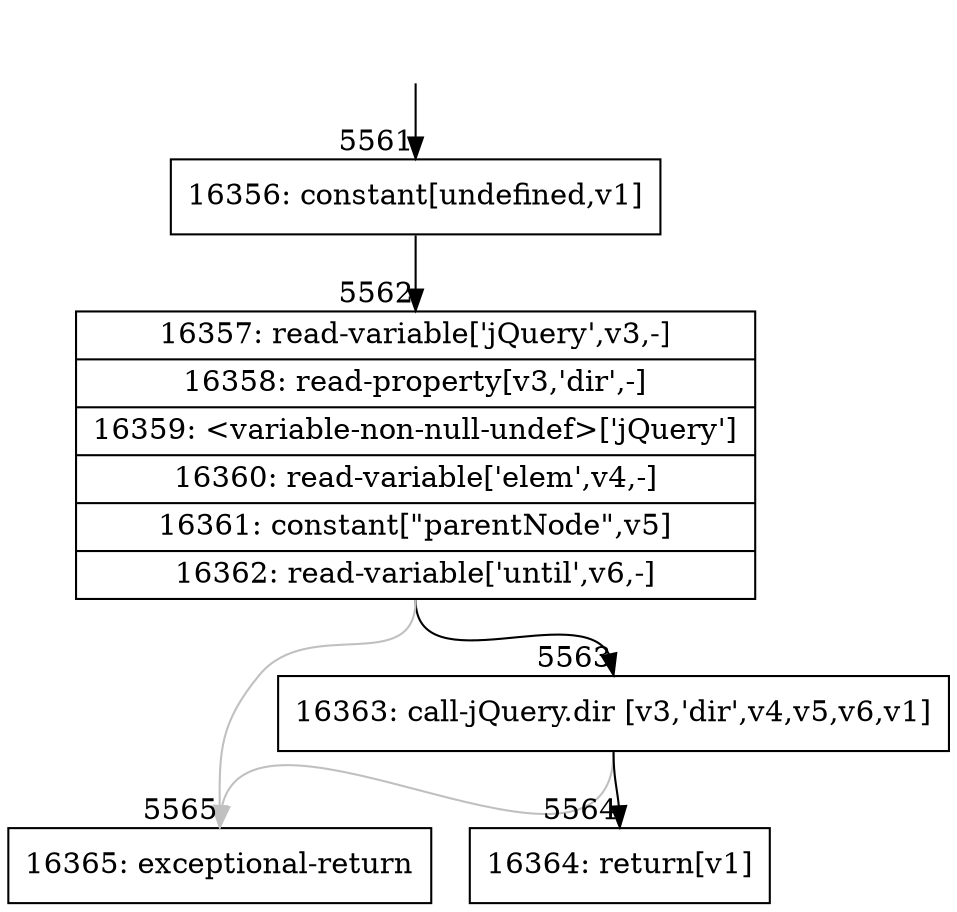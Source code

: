 digraph {
rankdir="TD"
BB_entry352[shape=none,label=""];
BB_entry352 -> BB5561 [tailport=s, headport=n, headlabel="    5561"]
BB5561 [shape=record label="{16356: constant[undefined,v1]}" ] 
BB5561 -> BB5562 [tailport=s, headport=n, headlabel="      5562"]
BB5562 [shape=record label="{16357: read-variable['jQuery',v3,-]|16358: read-property[v3,'dir',-]|16359: \<variable-non-null-undef\>['jQuery']|16360: read-variable['elem',v4,-]|16361: constant[\"parentNode\",v5]|16362: read-variable['until',v6,-]}" ] 
BB5562 -> BB5563 [tailport=s, headport=n, headlabel="      5563"]
BB5562 -> BB5565 [tailport=s, headport=n, color=gray, headlabel="      5565"]
BB5563 [shape=record label="{16363: call-jQuery.dir [v3,'dir',v4,v5,v6,v1]}" ] 
BB5563 -> BB5564 [tailport=s, headport=n, headlabel="      5564"]
BB5563 -> BB5565 [tailport=s, headport=n, color=gray]
BB5564 [shape=record label="{16364: return[v1]}" ] 
BB5565 [shape=record label="{16365: exceptional-return}" ] 
//#$~ 5697
}

